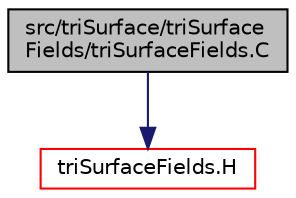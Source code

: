 digraph "src/triSurface/triSurfaceFields/triSurfaceFields.C"
{
  bgcolor="transparent";
  edge [fontname="Helvetica",fontsize="10",labelfontname="Helvetica",labelfontsize="10"];
  node [fontname="Helvetica",fontsize="10",shape=record];
  Node0 [label="src/triSurface/triSurface\lFields/triSurfaceFields.C",height=0.2,width=0.4,color="black", fillcolor="grey75", style="filled", fontcolor="black"];
  Node0 -> Node1 [color="midnightblue",fontsize="10",style="solid",fontname="Helvetica"];
  Node1 [label="triSurfaceFields.H",height=0.2,width=0.4,color="red",URL="$a17534.html",tooltip="Fields for triSurface. "];
}
